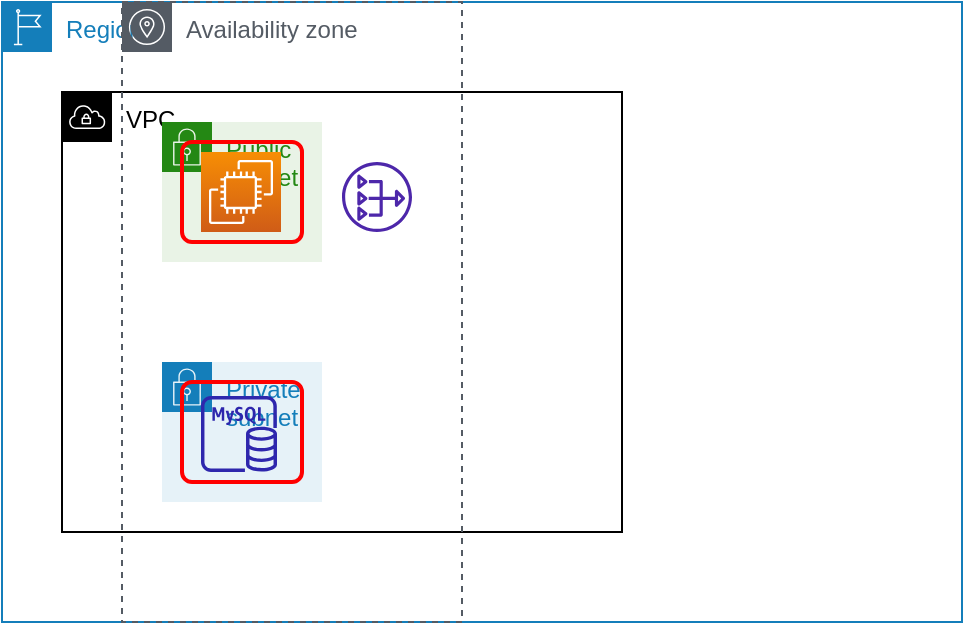 <mxfile version="21.2.9" type="github">
  <diagram name="Page-1" id="kgK7fGXu1Ar3xZ1o0jyY">
    <mxGraphModel dx="627" dy="308" grid="1" gridSize="10" guides="1" tooltips="1" connect="1" arrows="1" fold="1" page="1" pageScale="1" pageWidth="827" pageHeight="1169" math="0" shadow="0">
      <root>
        <mxCell id="0" />
        <mxCell id="1" parent="0" />
        <mxCell id="mzRqFOGo6O6pgWtyTD5r-2" value="Region" style="points=[[0,0],[0.25,0],[0.5,0],[0.75,0],[1,0],[1,0.25],[1,0.5],[1,0.75],[1,1],[0.75,1],[0.5,1],[0.25,1],[0,1],[0,0.75],[0,0.5],[0,0.25]];outlineConnect=0;gradientColor=none;html=1;whiteSpace=wrap;fontSize=12;fontStyle=0;container=1;pointerEvents=0;collapsible=0;recursiveResize=0;shape=mxgraph.aws4.group;grIcon=mxgraph.aws4.group_region;strokeColor=#147EBA;fillColor=none;verticalAlign=top;align=left;spacingLeft=30;fontColor=#147EBA;" parent="1" vertex="1">
          <mxGeometry x="20" y="130" width="480" height="310" as="geometry" />
        </mxCell>
        <mxCell id="mzRqFOGo6O6pgWtyTD5r-5" value="VPC" style="sketch=0;outlineConnect=0;html=1;whiteSpace=wrap;fontSize=12;fontStyle=0;shape=mxgraph.aws4.group;grIcon=mxgraph.aws4.group_vpc;verticalAlign=top;align=left;spacingLeft=30;dashed=0;" parent="mzRqFOGo6O6pgWtyTD5r-2" vertex="1">
          <mxGeometry x="30" y="45" width="280" height="220" as="geometry" />
        </mxCell>
        <mxCell id="mzRqFOGo6O6pgWtyTD5r-4" value="Availability zone" style="sketch=0;outlineConnect=0;gradientColor=none;html=1;whiteSpace=wrap;fontSize=12;fontStyle=0;shape=mxgraph.aws4.group;grIcon=mxgraph.aws4.group_availability_zone;strokeColor=#545B64;fillColor=none;verticalAlign=top;align=left;spacingLeft=30;fontColor=#545B64;dashed=1;" parent="mzRqFOGo6O6pgWtyTD5r-2" vertex="1">
          <mxGeometry x="60" width="170" height="310" as="geometry" />
        </mxCell>
        <mxCell id="mzRqFOGo6O6pgWtyTD5r-6" value="Public subnet" style="points=[[0,0],[0.25,0],[0.5,0],[0.75,0],[1,0],[1,0.25],[1,0.5],[1,0.75],[1,1],[0.75,1],[0.5,1],[0.25,1],[0,1],[0,0.75],[0,0.5],[0,0.25]];outlineConnect=0;gradientColor=none;html=1;whiteSpace=wrap;fontSize=12;fontStyle=0;container=1;pointerEvents=0;collapsible=0;recursiveResize=0;shape=mxgraph.aws4.group;grIcon=mxgraph.aws4.group_security_group;grStroke=0;strokeColor=#248814;fillColor=#E9F3E6;verticalAlign=top;align=left;spacingLeft=30;fontColor=#248814;dashed=0;" parent="mzRqFOGo6O6pgWtyTD5r-2" vertex="1">
          <mxGeometry x="80" y="60" width="80" height="70" as="geometry" />
        </mxCell>
        <mxCell id="mzRqFOGo6O6pgWtyTD5r-8" value="" style="rounded=1;arcSize=10;strokeColor=#ff0000;fillColor=none;gradientColor=none;strokeWidth=2;" parent="mzRqFOGo6O6pgWtyTD5r-6" vertex="1">
          <mxGeometry x="10" y="10" width="60" height="50" as="geometry" />
        </mxCell>
        <mxCell id="mzRqFOGo6O6pgWtyTD5r-11" value="" style="sketch=0;points=[[0,0,0],[0.25,0,0],[0.5,0,0],[0.75,0,0],[1,0,0],[0,1,0],[0.25,1,0],[0.5,1,0],[0.75,1,0],[1,1,0],[0,0.25,0],[0,0.5,0],[0,0.75,0],[1,0.25,0],[1,0.5,0],[1,0.75,0]];outlineConnect=0;fontColor=#232F3E;gradientColor=#F78E04;gradientDirection=north;fillColor=#D05C17;strokeColor=#ffffff;dashed=0;verticalLabelPosition=bottom;verticalAlign=top;align=center;html=1;fontSize=12;fontStyle=0;aspect=fixed;shape=mxgraph.aws4.resourceIcon;resIcon=mxgraph.aws4.ec2;" parent="mzRqFOGo6O6pgWtyTD5r-6" vertex="1">
          <mxGeometry x="19.5" y="15" width="40" height="40" as="geometry" />
        </mxCell>
        <mxCell id="mzRqFOGo6O6pgWtyTD5r-7" value="Private subnet" style="points=[[0,0],[0.25,0],[0.5,0],[0.75,0],[1,0],[1,0.25],[1,0.5],[1,0.75],[1,1],[0.75,1],[0.5,1],[0.25,1],[0,1],[0,0.75],[0,0.5],[0,0.25]];outlineConnect=0;gradientColor=none;html=1;whiteSpace=wrap;fontSize=12;fontStyle=0;container=1;pointerEvents=0;collapsible=0;recursiveResize=0;shape=mxgraph.aws4.group;grIcon=mxgraph.aws4.group_security_group;grStroke=0;strokeColor=#147EBA;fillColor=#E6F2F8;verticalAlign=top;align=left;spacingLeft=30;fontColor=#147EBA;dashed=0;" parent="mzRqFOGo6O6pgWtyTD5r-2" vertex="1">
          <mxGeometry x="80" y="180" width="80" height="70" as="geometry" />
        </mxCell>
        <mxCell id="mzRqFOGo6O6pgWtyTD5r-9" value="" style="rounded=1;arcSize=10;strokeColor=#ff0000;fillColor=none;gradientColor=none;strokeWidth=2;" parent="mzRqFOGo6O6pgWtyTD5r-7" vertex="1">
          <mxGeometry x="10" y="10" width="60" height="50" as="geometry" />
        </mxCell>
        <mxCell id="mzRqFOGo6O6pgWtyTD5r-13" value="" style="sketch=0;outlineConnect=0;fontColor=#232F3E;gradientColor=none;fillColor=#2E27AD;strokeColor=none;dashed=0;verticalLabelPosition=bottom;verticalAlign=top;align=center;html=1;fontSize=12;fontStyle=0;aspect=fixed;pointerEvents=1;shape=mxgraph.aws4.rds_mysql_instance;" parent="mzRqFOGo6O6pgWtyTD5r-7" vertex="1">
          <mxGeometry x="19.5" y="17" width="38" height="38" as="geometry" />
        </mxCell>
        <mxCell id="mzRqFOGo6O6pgWtyTD5r-14" value="" style="sketch=0;outlineConnect=0;fontColor=#232F3E;gradientColor=none;fillColor=#4D27AA;strokeColor=none;dashed=0;verticalLabelPosition=bottom;verticalAlign=top;align=center;html=1;fontSize=12;fontStyle=0;aspect=fixed;pointerEvents=1;shape=mxgraph.aws4.nat_gateway;" parent="mzRqFOGo6O6pgWtyTD5r-2" vertex="1">
          <mxGeometry x="170" y="80" width="35" height="35" as="geometry" />
        </mxCell>
      </root>
    </mxGraphModel>
  </diagram>
</mxfile>
